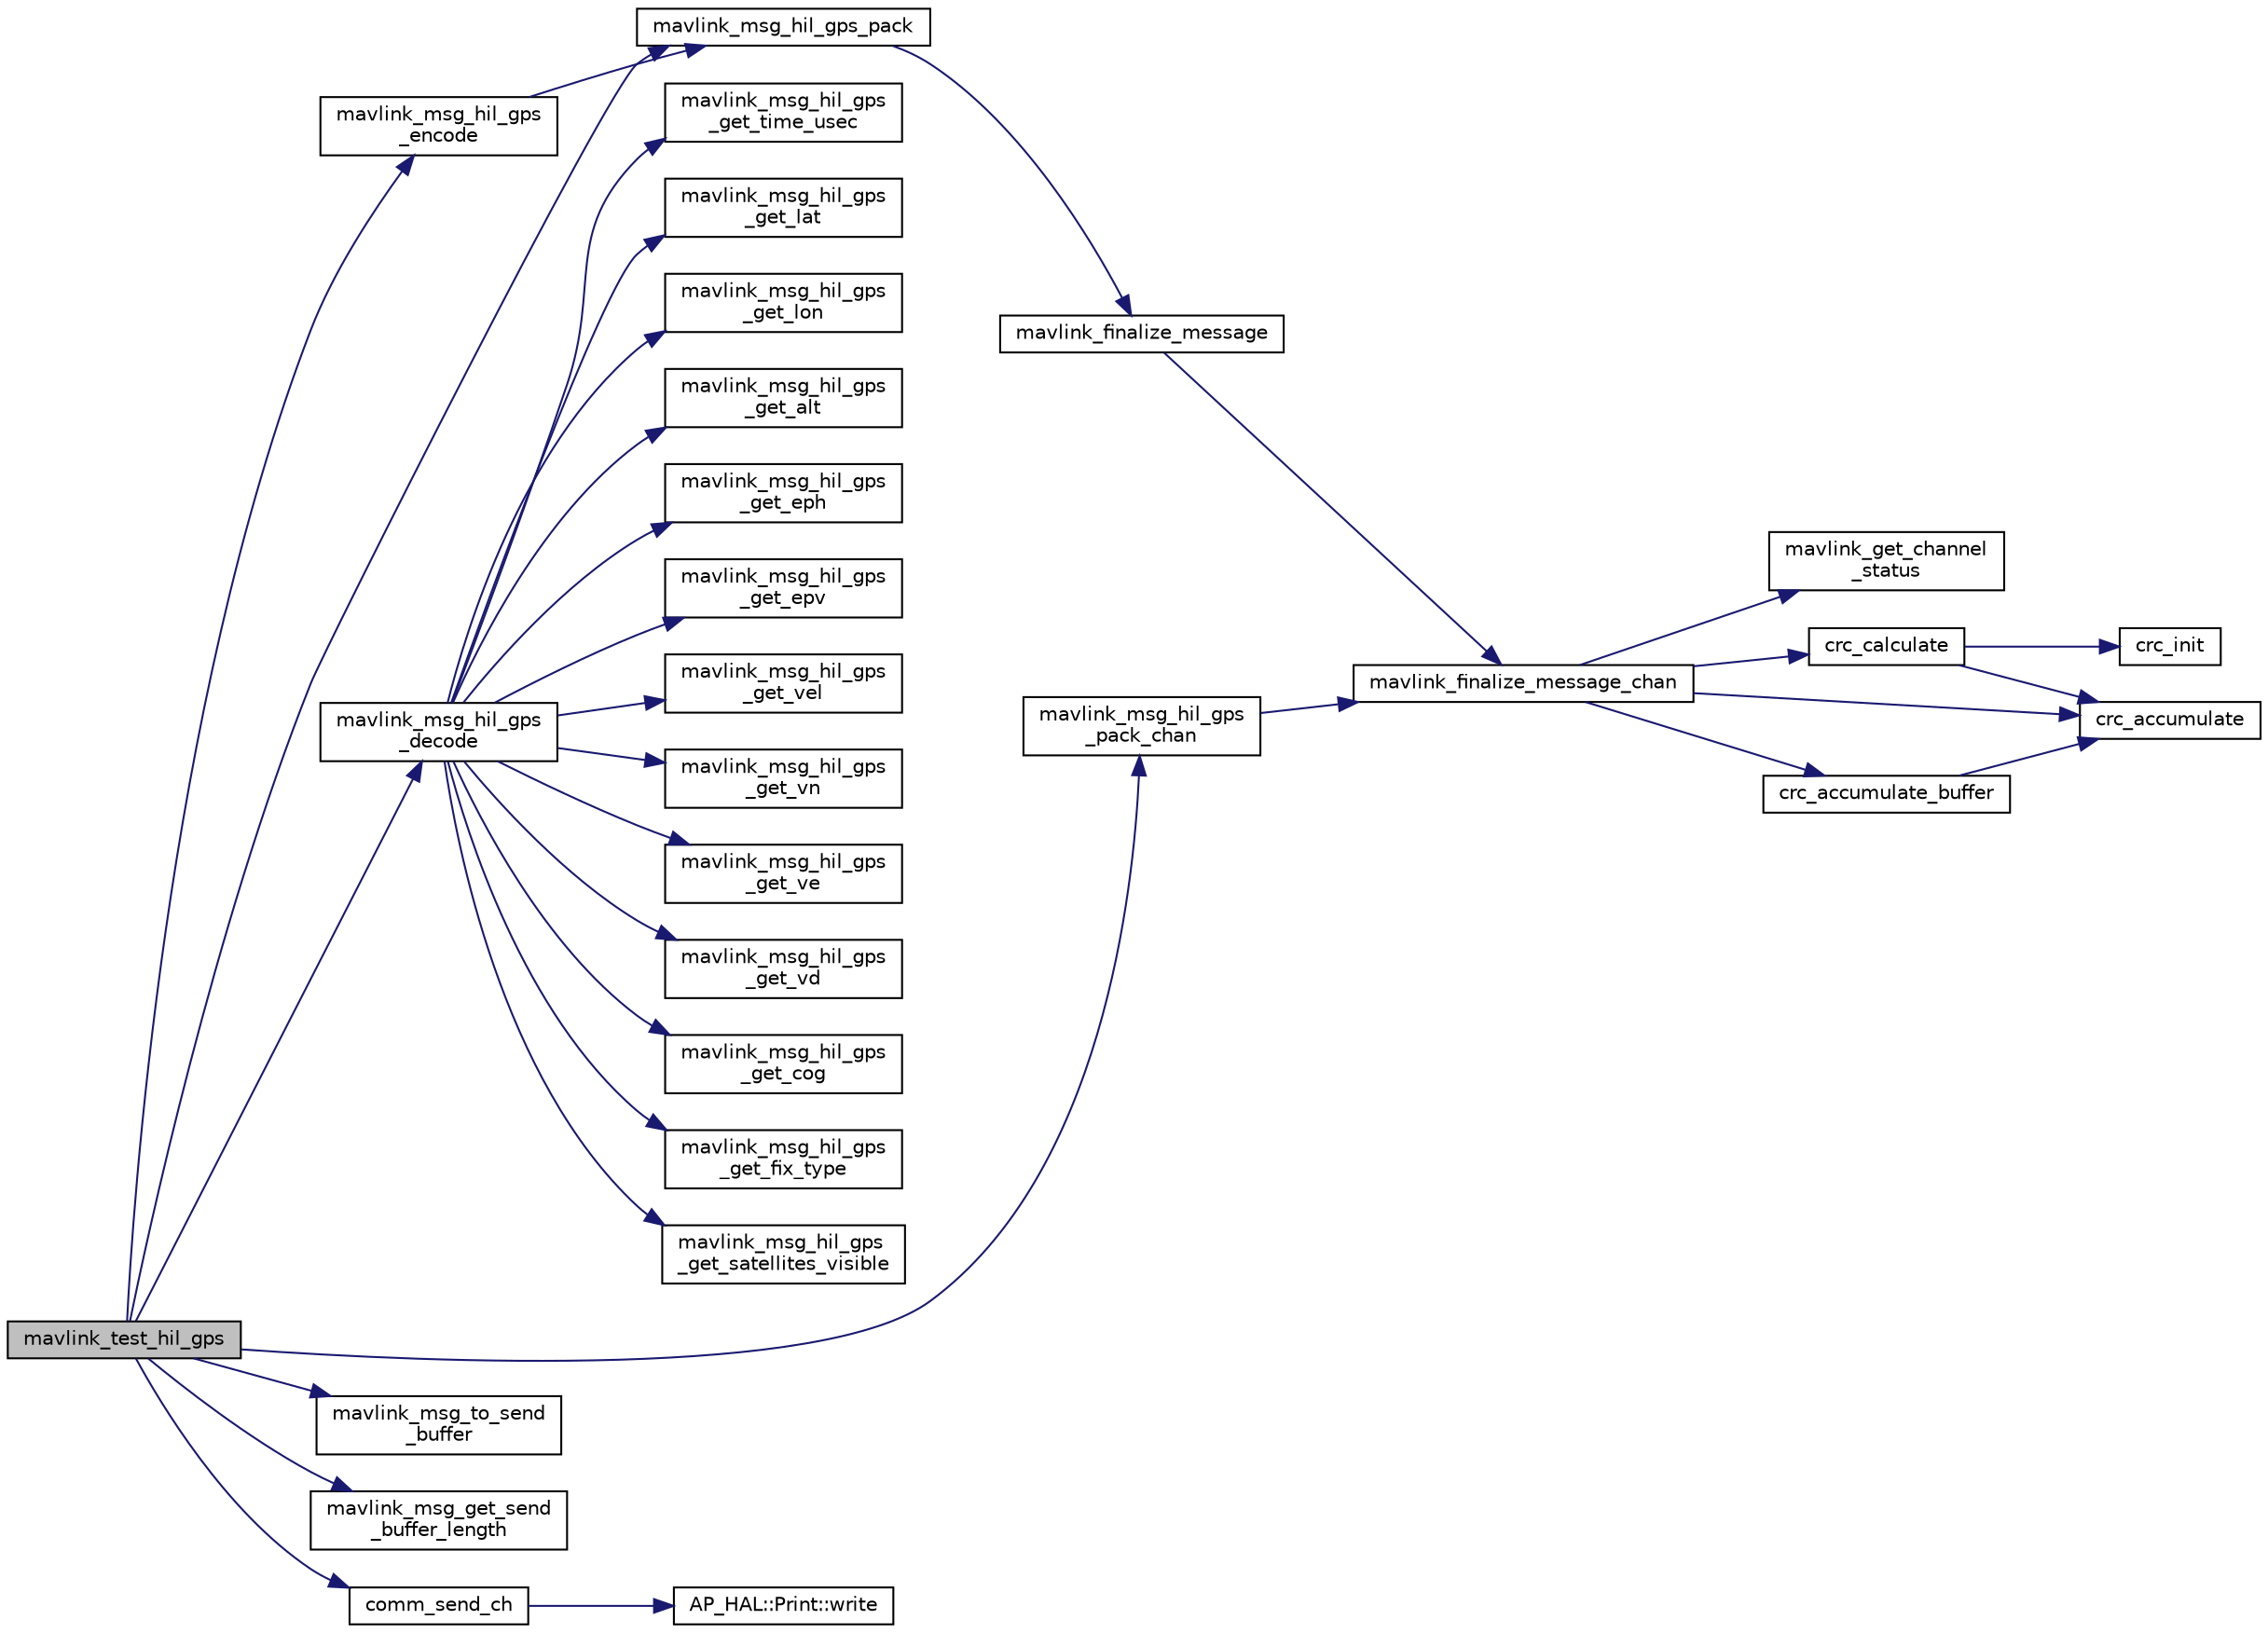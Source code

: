 digraph "mavlink_test_hil_gps"
{
 // INTERACTIVE_SVG=YES
  edge [fontname="Helvetica",fontsize="10",labelfontname="Helvetica",labelfontsize="10"];
  node [fontname="Helvetica",fontsize="10",shape=record];
  rankdir="LR";
  Node1 [label="mavlink_test_hil_gps",height=0.2,width=0.4,color="black", fillcolor="grey75", style="filled", fontcolor="black"];
  Node1 -> Node2 [color="midnightblue",fontsize="10",style="solid",fontname="Helvetica"];
  Node2 [label="mavlink_msg_hil_gps\l_encode",height=0.2,width=0.4,color="black", fillcolor="white", style="filled",URL="$mavlink__msg__hil__gps_8h.html#aa24f819063d6928c69c1897e5c48690c",tooltip="Encode a hil_gps struct. "];
  Node2 -> Node3 [color="midnightblue",fontsize="10",style="solid",fontname="Helvetica"];
  Node3 [label="mavlink_msg_hil_gps_pack",height=0.2,width=0.4,color="black", fillcolor="white", style="filled",URL="$mavlink__msg__hil__gps_8h.html#a5e51a0f28f641b1271a7d3abbbd5777e",tooltip="Pack a hil_gps message. "];
  Node3 -> Node4 [color="midnightblue",fontsize="10",style="solid",fontname="Helvetica"];
  Node4 [label="mavlink_finalize_message",height=0.2,width=0.4,color="black", fillcolor="white", style="filled",URL="$mavlink__helpers_8h.html#af3bea083c5ec83f5b6570b2bd4a817d0",tooltip="Finalize a MAVLink message with MAVLINK_COMM_0 as default channel. "];
  Node4 -> Node5 [color="midnightblue",fontsize="10",style="solid",fontname="Helvetica"];
  Node5 [label="mavlink_finalize_message_chan",height=0.2,width=0.4,color="black", fillcolor="white", style="filled",URL="$mavlink__helpers_8h.html#aa66131138fc02101dcc73b4b556ab422",tooltip="Finalize a MAVLink message with channel assignment. "];
  Node5 -> Node6 [color="midnightblue",fontsize="10",style="solid",fontname="Helvetica"];
  Node6 [label="mavlink_get_channel\l_status",height=0.2,width=0.4,color="black", fillcolor="white", style="filled",URL="$mavlink__helpers_8h.html#ac006d308067f48514ca5c0cf0b046c28"];
  Node5 -> Node7 [color="midnightblue",fontsize="10",style="solid",fontname="Helvetica"];
  Node7 [label="crc_calculate",height=0.2,width=0.4,color="black", fillcolor="white", style="filled",URL="$checksum_8h.html#ab4264eb7b9e22aabb5cc3191bce35f4c",tooltip="Calculates the X.25 checksum on a byte buffer. "];
  Node7 -> Node8 [color="midnightblue",fontsize="10",style="solid",fontname="Helvetica"];
  Node8 [label="crc_init",height=0.2,width=0.4,color="black", fillcolor="white", style="filled",URL="$checksum_8h.html#aee738f6e20d31b027afdd966c79befae",tooltip="Initiliaze the buffer for the X.25 CRC. "];
  Node7 -> Node9 [color="midnightblue",fontsize="10",style="solid",fontname="Helvetica"];
  Node9 [label="crc_accumulate",height=0.2,width=0.4,color="black", fillcolor="white", style="filled",URL="$checksum_8h.html#ade2bbc31cd3b5b6d839556f56de61957",tooltip="Accumulate the X.25 CRC by adding one char at a time. "];
  Node5 -> Node10 [color="midnightblue",fontsize="10",style="solid",fontname="Helvetica"];
  Node10 [label="crc_accumulate_buffer",height=0.2,width=0.4,color="black", fillcolor="white", style="filled",URL="$checksum_8h.html#abcbaa800e8fcbcdf9bb48168657fbefd",tooltip="Accumulate the X.25 CRC by adding an array of bytes. "];
  Node10 -> Node9 [color="midnightblue",fontsize="10",style="solid",fontname="Helvetica"];
  Node5 -> Node9 [color="midnightblue",fontsize="10",style="solid",fontname="Helvetica"];
  Node1 -> Node11 [color="midnightblue",fontsize="10",style="solid",fontname="Helvetica"];
  Node11 [label="mavlink_msg_hil_gps\l_decode",height=0.2,width=0.4,color="black", fillcolor="white", style="filled",URL="$mavlink__msg__hil__gps_8h.html#a7eb88bb91b250d0d00ee506d7104c9c0",tooltip="Decode a hil_gps message into a struct. "];
  Node11 -> Node12 [color="midnightblue",fontsize="10",style="solid",fontname="Helvetica"];
  Node12 [label="mavlink_msg_hil_gps\l_get_time_usec",height=0.2,width=0.4,color="black", fillcolor="white", style="filled",URL="$mavlink__msg__hil__gps_8h.html#a936c8c8cf2b28bc9515e59c27b4f7ad6",tooltip="Send a hil_gps message. "];
  Node11 -> Node13 [color="midnightblue",fontsize="10",style="solid",fontname="Helvetica"];
  Node13 [label="mavlink_msg_hil_gps\l_get_lat",height=0.2,width=0.4,color="black", fillcolor="white", style="filled",URL="$mavlink__msg__hil__gps_8h.html#a9f6d1187bfad78d44724d2c68e9a4e78",tooltip="Get field lat from hil_gps message. "];
  Node11 -> Node14 [color="midnightblue",fontsize="10",style="solid",fontname="Helvetica"];
  Node14 [label="mavlink_msg_hil_gps\l_get_lon",height=0.2,width=0.4,color="black", fillcolor="white", style="filled",URL="$mavlink__msg__hil__gps_8h.html#af066ddc8d4d9d11b0eba7cea12a59c9a",tooltip="Get field lon from hil_gps message. "];
  Node11 -> Node15 [color="midnightblue",fontsize="10",style="solid",fontname="Helvetica"];
  Node15 [label="mavlink_msg_hil_gps\l_get_alt",height=0.2,width=0.4,color="black", fillcolor="white", style="filled",URL="$mavlink__msg__hil__gps_8h.html#a56af42c8b1bba1c66f2e1267f8f99df4",tooltip="Get field alt from hil_gps message. "];
  Node11 -> Node16 [color="midnightblue",fontsize="10",style="solid",fontname="Helvetica"];
  Node16 [label="mavlink_msg_hil_gps\l_get_eph",height=0.2,width=0.4,color="black", fillcolor="white", style="filled",URL="$mavlink__msg__hil__gps_8h.html#ac0172ae7efe6c2694ae3fe999aa81a21",tooltip="Get field eph from hil_gps message. "];
  Node11 -> Node17 [color="midnightblue",fontsize="10",style="solid",fontname="Helvetica"];
  Node17 [label="mavlink_msg_hil_gps\l_get_epv",height=0.2,width=0.4,color="black", fillcolor="white", style="filled",URL="$mavlink__msg__hil__gps_8h.html#a6a801d98a21cbd29c90e48a390356571",tooltip="Get field epv from hil_gps message. "];
  Node11 -> Node18 [color="midnightblue",fontsize="10",style="solid",fontname="Helvetica"];
  Node18 [label="mavlink_msg_hil_gps\l_get_vel",height=0.2,width=0.4,color="black", fillcolor="white", style="filled",URL="$mavlink__msg__hil__gps_8h.html#ae20babfd82e92a79f6cf2b7838a57d2d",tooltip="Get field vel from hil_gps message. "];
  Node11 -> Node19 [color="midnightblue",fontsize="10",style="solid",fontname="Helvetica"];
  Node19 [label="mavlink_msg_hil_gps\l_get_vn",height=0.2,width=0.4,color="black", fillcolor="white", style="filled",URL="$mavlink__msg__hil__gps_8h.html#ab6cdb3d0b04925106a1bee960646d047",tooltip="Get field vn from hil_gps message. "];
  Node11 -> Node20 [color="midnightblue",fontsize="10",style="solid",fontname="Helvetica"];
  Node20 [label="mavlink_msg_hil_gps\l_get_ve",height=0.2,width=0.4,color="black", fillcolor="white", style="filled",URL="$mavlink__msg__hil__gps_8h.html#ac6030d9cf4bad5464bcf1582aba69b67",tooltip="Get field ve from hil_gps message. "];
  Node11 -> Node21 [color="midnightblue",fontsize="10",style="solid",fontname="Helvetica"];
  Node21 [label="mavlink_msg_hil_gps\l_get_vd",height=0.2,width=0.4,color="black", fillcolor="white", style="filled",URL="$mavlink__msg__hil__gps_8h.html#a245c95289ced0ad2feae1a8999ec15c4",tooltip="Get field vd from hil_gps message. "];
  Node11 -> Node22 [color="midnightblue",fontsize="10",style="solid",fontname="Helvetica"];
  Node22 [label="mavlink_msg_hil_gps\l_get_cog",height=0.2,width=0.4,color="black", fillcolor="white", style="filled",URL="$mavlink__msg__hil__gps_8h.html#a2b40ea9d72e974f64c6887d53f83bb9a",tooltip="Get field cog from hil_gps message. "];
  Node11 -> Node23 [color="midnightblue",fontsize="10",style="solid",fontname="Helvetica"];
  Node23 [label="mavlink_msg_hil_gps\l_get_fix_type",height=0.2,width=0.4,color="black", fillcolor="white", style="filled",URL="$mavlink__msg__hil__gps_8h.html#a83d151a534f289b29711e9fe7dc80197",tooltip="Get field fix_type from hil_gps message. "];
  Node11 -> Node24 [color="midnightblue",fontsize="10",style="solid",fontname="Helvetica"];
  Node24 [label="mavlink_msg_hil_gps\l_get_satellites_visible",height=0.2,width=0.4,color="black", fillcolor="white", style="filled",URL="$mavlink__msg__hil__gps_8h.html#a2318d708c1218b65ba357d8a001922ab",tooltip="Get field satellites_visible from hil_gps message. "];
  Node1 -> Node3 [color="midnightblue",fontsize="10",style="solid",fontname="Helvetica"];
  Node1 -> Node25 [color="midnightblue",fontsize="10",style="solid",fontname="Helvetica"];
  Node25 [label="mavlink_msg_hil_gps\l_pack_chan",height=0.2,width=0.4,color="black", fillcolor="white", style="filled",URL="$mavlink__msg__hil__gps_8h.html#ac506c3e078c3f5c910f682ac23ca69ba",tooltip="Pack a hil_gps message on a channel. "];
  Node25 -> Node5 [color="midnightblue",fontsize="10",style="solid",fontname="Helvetica"];
  Node1 -> Node26 [color="midnightblue",fontsize="10",style="solid",fontname="Helvetica"];
  Node26 [label="mavlink_msg_to_send\l_buffer",height=0.2,width=0.4,color="black", fillcolor="white", style="filled",URL="$mavlink__helpers_8h.html#afea0a9befa84822fd62c2899ea0d849e",tooltip="Pack a message to send it over a serial byte stream. "];
  Node1 -> Node27 [color="midnightblue",fontsize="10",style="solid",fontname="Helvetica"];
  Node27 [label="mavlink_msg_get_send\l_buffer_length",height=0.2,width=0.4,color="black", fillcolor="white", style="filled",URL="$protocol_8h.html#aa86c08f27aabb7a2e12a67f189f590c8",tooltip="Get the required buffer size for this message. "];
  Node1 -> Node28 [color="midnightblue",fontsize="10",style="solid",fontname="Helvetica"];
  Node28 [label="comm_send_ch",height=0.2,width=0.4,color="black", fillcolor="white", style="filled",URL="$GCS__MAVLink_8h.html#ab753873a1ee10adedd0ce246311468f8"];
  Node28 -> Node29 [color="midnightblue",fontsize="10",style="solid",fontname="Helvetica"];
  Node29 [label="AP_HAL::Print::write",height=0.2,width=0.4,color="black", fillcolor="white", style="filled",URL="$classAP__HAL_1_1Print.html#acc65391952a43334f8f5c9bef341f501"];
}
